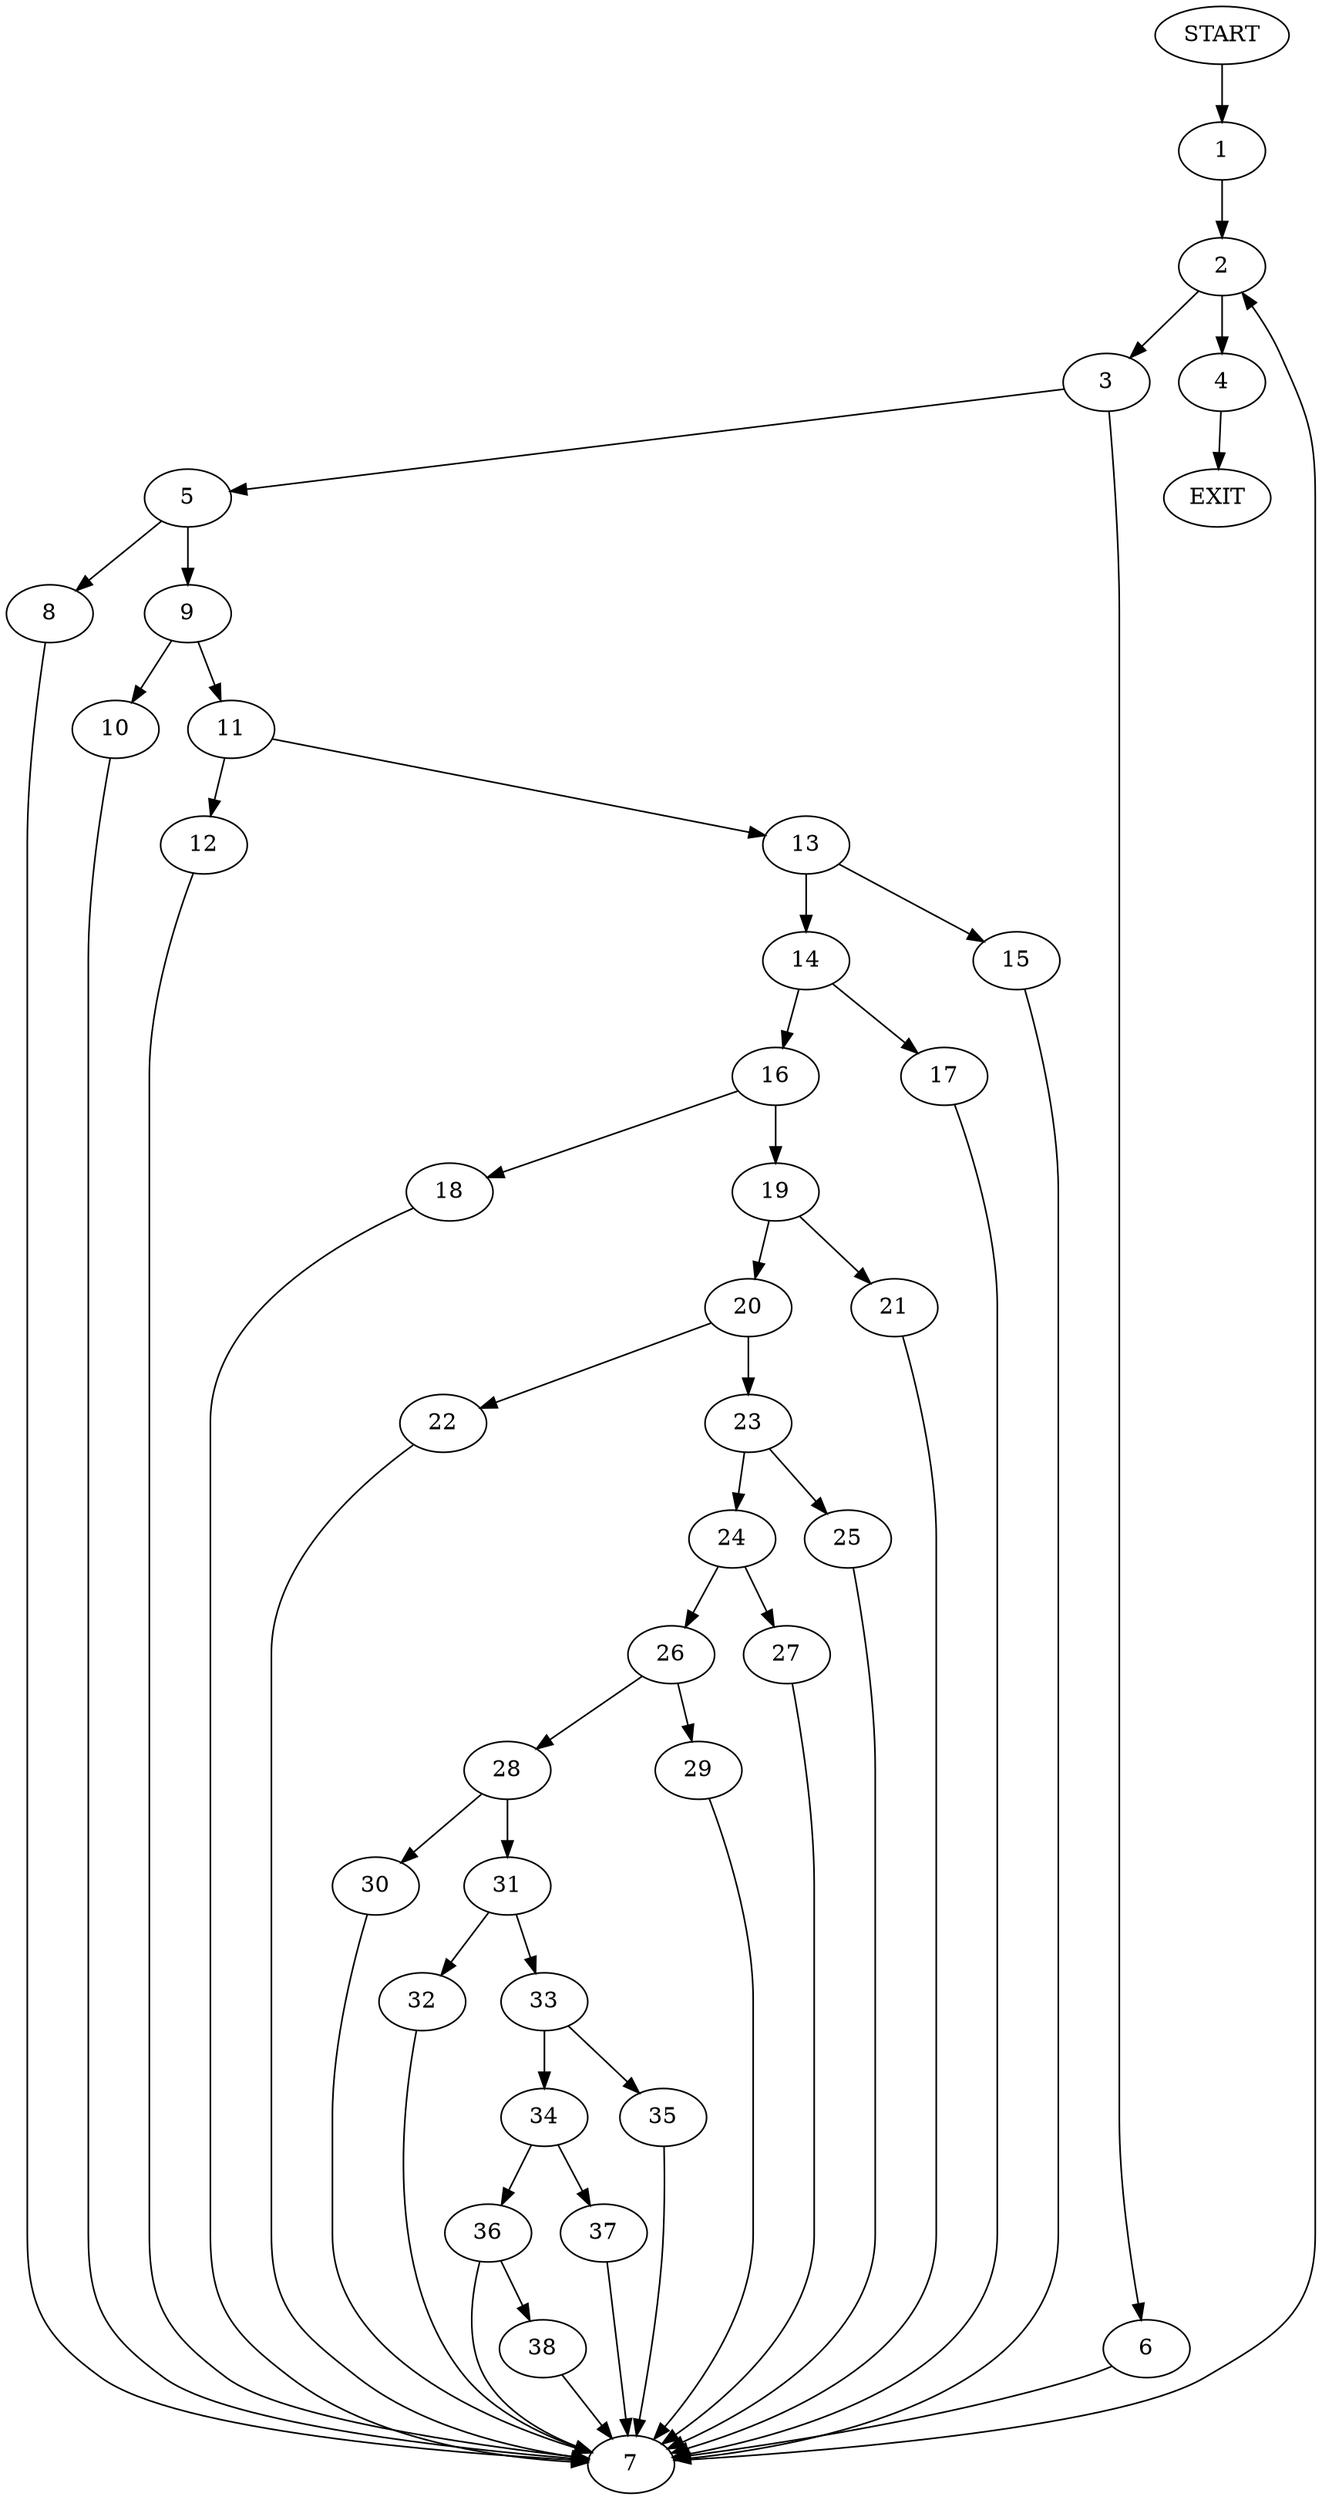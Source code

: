 digraph {
0 [label="START"]
39 [label="EXIT"]
0 -> 1
1 -> 2
2 -> 3
2 -> 4
4 -> 39
3 -> 5
3 -> 6
6 -> 7
5 -> 8
5 -> 9
7 -> 2
8 -> 7
9 -> 10
9 -> 11
11 -> 12
11 -> 13
10 -> 7
12 -> 7
13 -> 14
13 -> 15
15 -> 7
14 -> 16
14 -> 17
16 -> 18
16 -> 19
17 -> 7
19 -> 20
19 -> 21
18 -> 7
20 -> 22
20 -> 23
21 -> 7
23 -> 24
23 -> 25
22 -> 7
25 -> 7
24 -> 26
24 -> 27
27 -> 7
26 -> 28
26 -> 29
29 -> 7
28 -> 30
28 -> 31
31 -> 32
31 -> 33
30 -> 7
32 -> 7
33 -> 34
33 -> 35
35 -> 7
34 -> 36
34 -> 37
36 -> 7
36 -> 38
37 -> 7
38 -> 7
}
